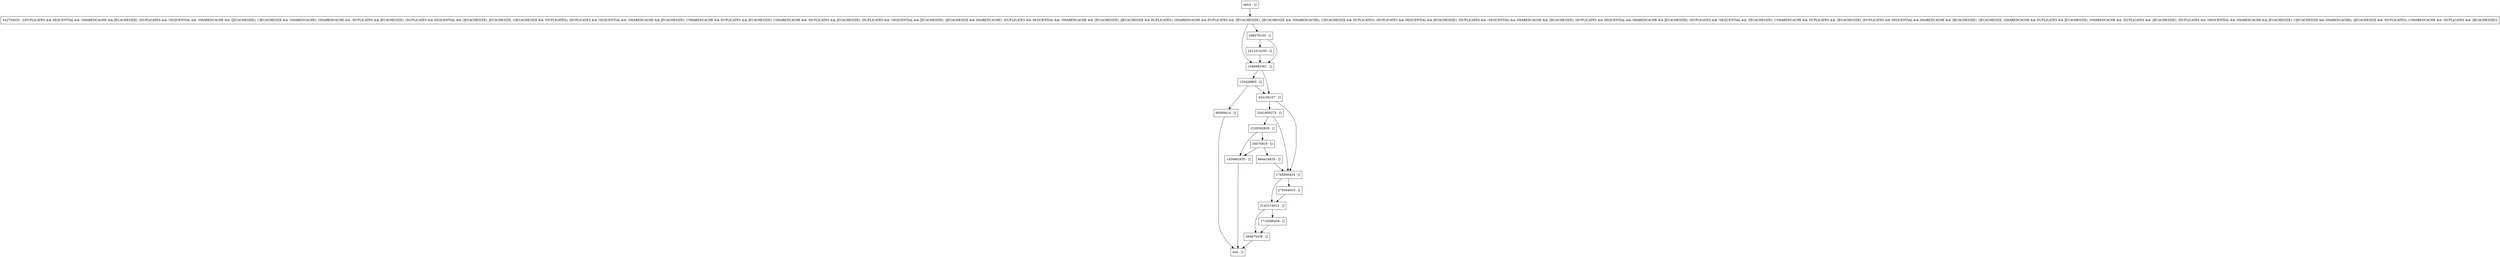 digraph evict {
node [shape=record];
384873536 [label="384873536 - []"];
2143114013 [label="2143114013 - []"];
1710269458 [label="1710269458 - []"];
2041959275 [label="2041959275 - []"];
26070818 [label="26070818 - []"];
1946982361 [label="1946982361 - []"];
684418835 [label="684418835 - []"];
entry [label="entry - []"];
exit [label="exit - []"];
542754035 [label="542754035 - [(DUPLICATES && SEQUENTIAL && !SHAREDCACHE && JECACHESIZE), (DUPLICATES && !SEQUENTIAL && !SHAREDCACHE && !JECACHESIZE), (!JECACHESIZE && !SHAREDCACHE), (SHAREDCACHE && !DUPLICATES && JECACHESIZE), (DUPLICATES && SEQUENTIAL && !JECACHESIZE), JECACHESIZE, (!JECACHESIZE && !DUPLICATES), (DUPLICATES && !SEQUENTIAL && !SHAREDCACHE && JECACHESIZE), (!SHAREDCACHE && DUPLICATES && JECACHESIZE), (!SHAREDCACHE && !DUPLICATES && JECACHESIZE), (DUPLICATES && !SEQUENTIAL && JECACHESIZE), (JECACHESIZE && SHAREDCACHE), (DUPLICATES && SEQUENTIAL && !SHAREDCACHE && !JECACHESIZE), (JECACHESIZE && DUPLICATES), (SHAREDCACHE && DUPLICATES && !JECACHESIZE), (JECACHESIZE && !SHAREDCACHE), (!JECACHESIZE && DUPLICATES), (DUPLICATES && SEQUENTIAL && JECACHESIZE), (DUPLICATES && !SEQUENTIAL && SHAREDCACHE && !JECACHESIZE), (DUPLICATES && SEQUENTIAL && SHAREDCACHE && JECACHESIZE), (DUPLICATES && !SEQUENTIAL && !JECACHESIZE), (!SHAREDCACHE && DUPLICATES && !JECACHESIZE), (DUPLICATES && SEQUENTIAL && SHAREDCACHE && !JECACHESIZE), !JECACHESIZE, (SHAREDCACHE && DUPLICATES && JECACHESIZE), (SHAREDCACHE && !DUPLICATES && !JECACHESIZE), (DUPLICATES && !SEQUENTIAL && SHAREDCACHE && JECACHESIZE), (!JECACHESIZE && SHAREDCACHE), (JECACHESIZE && !DUPLICATES), (!SHAREDCACHE && !DUPLICATES && !JECACHESIZE)]"];
2120562839 [label="2120562839 - []"];
2012310250 [label="2012310250 - []"];
349376105 [label="349376105 - []"];
99569414 [label="99569414 - []"];
155428865 [label="155428865 - []"];
1458862835 [label="1458862835 - []"];
1785890424 [label="1785890424 - []"];
434194107 [label="434194107 - []"];
279344919 [label="279344919 - []"];
entry;
exit;
384873536 -> exit;
2143114013 -> 384873536;
2143114013 -> 1710269458;
1710269458 -> 384873536;
2041959275 -> 2120562839;
2041959275 -> 1785890424;
26070818 -> 1458862835;
26070818 -> 684418835;
1946982361 -> 155428865;
1946982361 -> 434194107;
684418835 -> 1785890424;
entry -> 542754035;
542754035 -> 349376105;
542754035 -> 1946982361;
2120562839 -> 26070818;
2120562839 -> 1458862835;
2012310250 -> 1946982361;
349376105 -> 2012310250;
349376105 -> 1946982361;
99569414 -> exit;
155428865 -> 99569414;
155428865 -> 434194107;
1458862835 -> exit;
1785890424 -> 2143114013;
1785890424 -> 279344919;
434194107 -> 2041959275;
434194107 -> 1785890424;
279344919 -> 2143114013;
}
